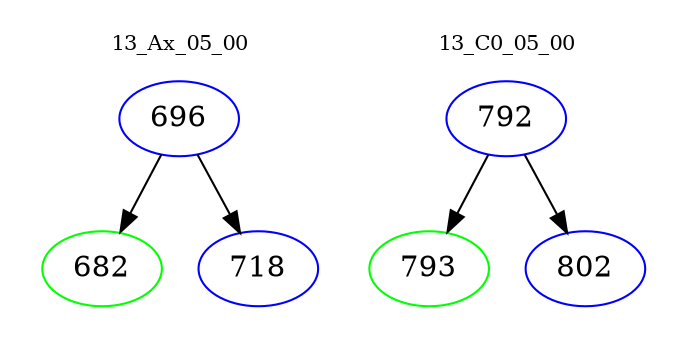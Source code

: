 digraph{
subgraph cluster_0 {
color = white
label = "13_Ax_05_00";
fontsize=10;
T0_696 [label="696", color="blue"]
T0_696 -> T0_682 [color="black"]
T0_682 [label="682", color="green"]
T0_696 -> T0_718 [color="black"]
T0_718 [label="718", color="blue"]
}
subgraph cluster_1 {
color = white
label = "13_C0_05_00";
fontsize=10;
T1_792 [label="792", color="blue"]
T1_792 -> T1_793 [color="black"]
T1_793 [label="793", color="green"]
T1_792 -> T1_802 [color="black"]
T1_802 [label="802", color="blue"]
}
}
